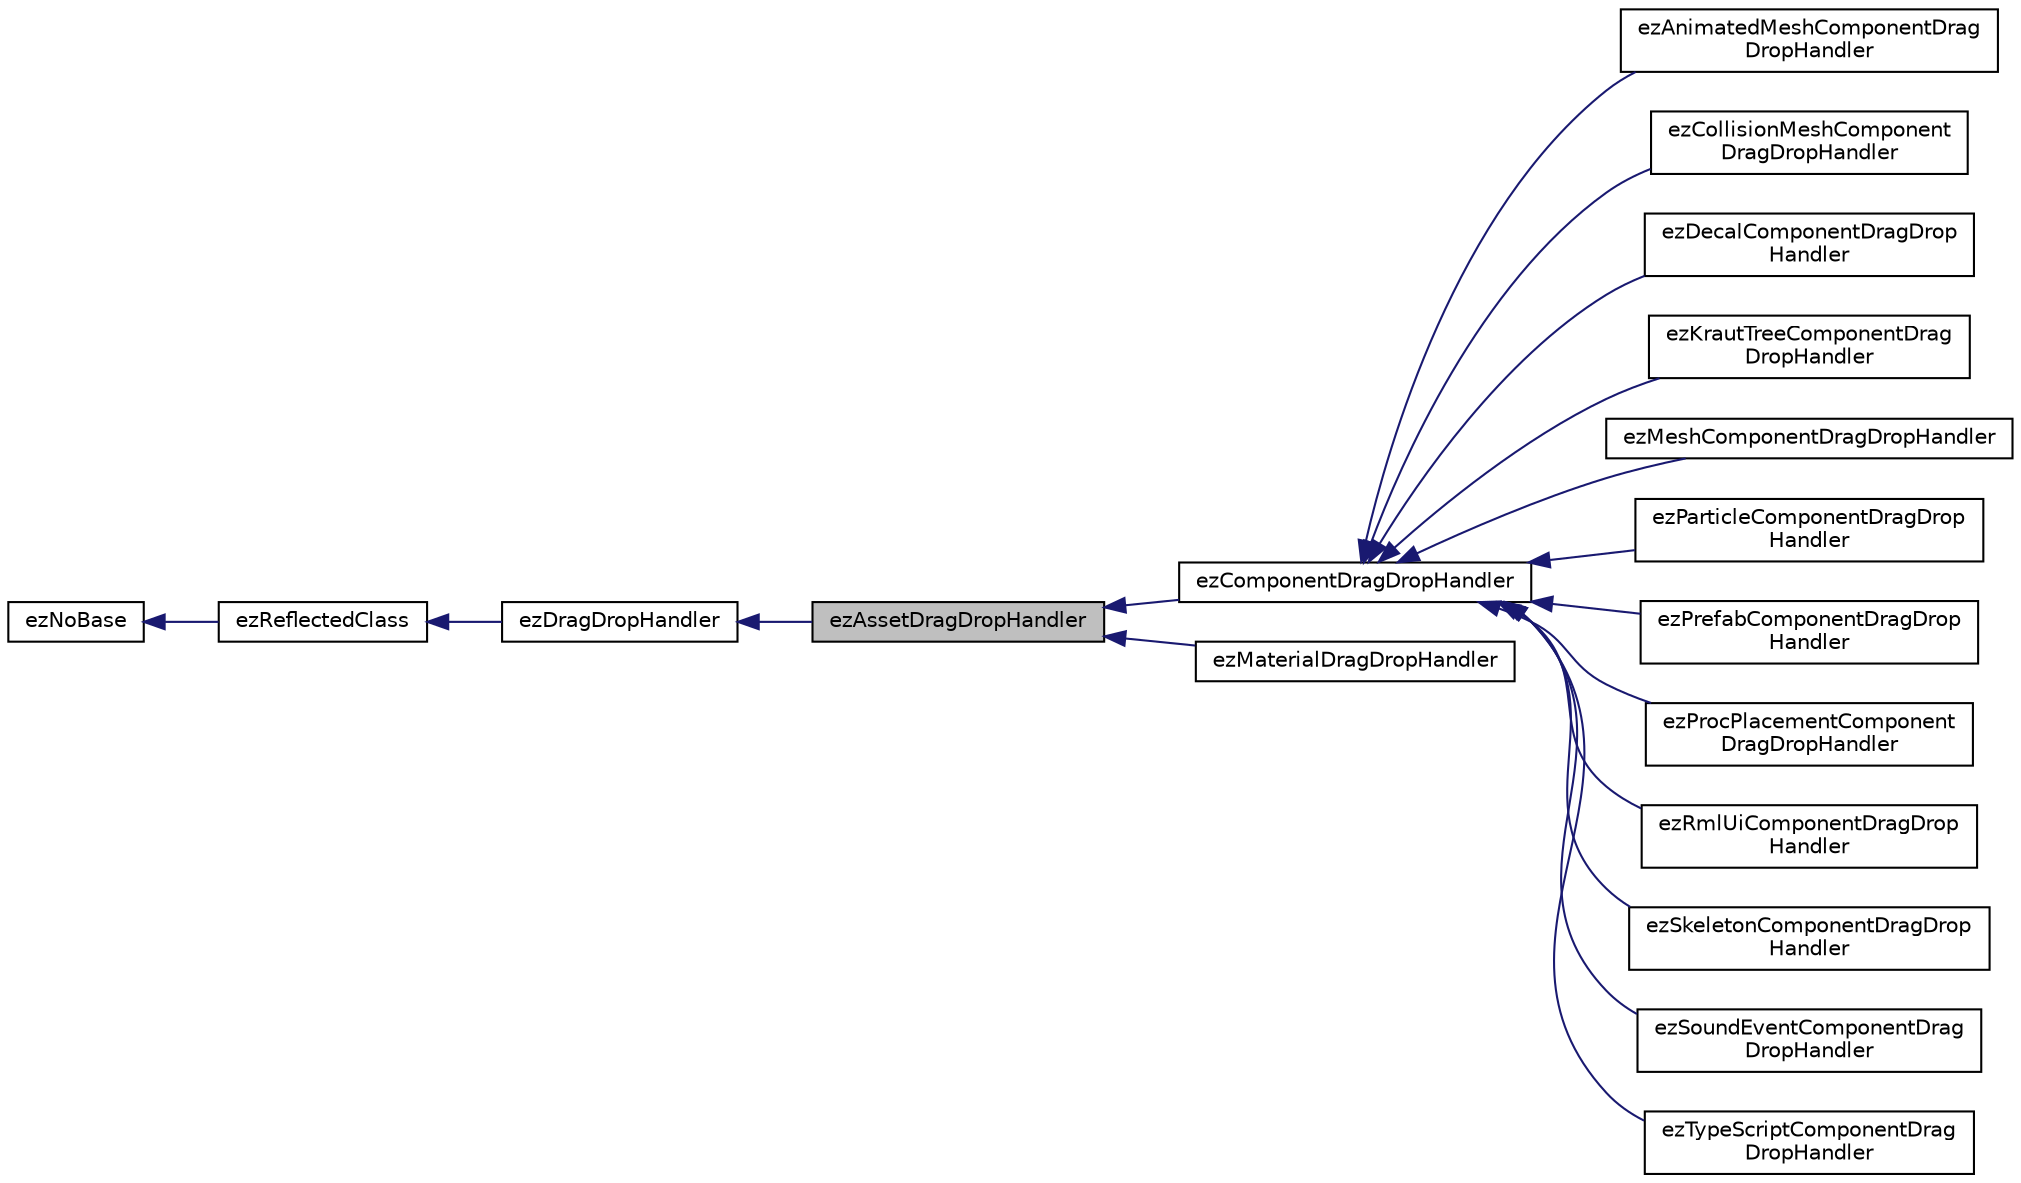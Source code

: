 digraph "ezAssetDragDropHandler"
{
 // LATEX_PDF_SIZE
  edge [fontname="Helvetica",fontsize="10",labelfontname="Helvetica",labelfontsize="10"];
  node [fontname="Helvetica",fontsize="10",shape=record];
  rankdir="LR";
  Node1 [label="ezAssetDragDropHandler",height=0.2,width=0.4,color="black", fillcolor="grey75", style="filled", fontcolor="black",tooltip=" "];
  Node2 -> Node1 [dir="back",color="midnightblue",fontsize="10",style="solid",fontname="Helvetica"];
  Node2 [label="ezDragDropHandler",height=0.2,width=0.4,color="black", fillcolor="white", style="filled",URL="$d2/d65/classez_drag_drop_handler.htm",tooltip=" "];
  Node3 -> Node2 [dir="back",color="midnightblue",fontsize="10",style="solid",fontname="Helvetica"];
  Node3 [label="ezReflectedClass",height=0.2,width=0.4,color="black", fillcolor="white", style="filled",URL="$db/d45/classez_reflected_class.htm",tooltip="All classes that should be dynamically reflectable, need to be derived from this base class."];
  Node4 -> Node3 [dir="back",color="midnightblue",fontsize="10",style="solid",fontname="Helvetica"];
  Node4 [label="ezNoBase",height=0.2,width=0.4,color="black", fillcolor="white", style="filled",URL="$d4/d02/classez_no_base.htm",tooltip="Dummy type to pass to templates and macros that expect a base type for a class that has no base."];
  Node1 -> Node5 [dir="back",color="midnightblue",fontsize="10",style="solid",fontname="Helvetica"];
  Node5 [label="ezComponentDragDropHandler",height=0.2,width=0.4,color="black", fillcolor="white", style="filled",URL="$d9/d13/classez_component_drag_drop_handler.htm",tooltip=" "];
  Node5 -> Node6 [dir="back",color="midnightblue",fontsize="10",style="solid",fontname="Helvetica"];
  Node6 [label="ezAnimatedMeshComponentDrag\lDropHandler",height=0.2,width=0.4,color="black", fillcolor="white", style="filled",URL="$d0/d55/classez_animated_mesh_component_drag_drop_handler.htm",tooltip=" "];
  Node5 -> Node7 [dir="back",color="midnightblue",fontsize="10",style="solid",fontname="Helvetica"];
  Node7 [label="ezCollisionMeshComponent\lDragDropHandler",height=0.2,width=0.4,color="black", fillcolor="white", style="filled",URL="$d1/db8/classez_collision_mesh_component_drag_drop_handler.htm",tooltip=" "];
  Node5 -> Node8 [dir="back",color="midnightblue",fontsize="10",style="solid",fontname="Helvetica"];
  Node8 [label="ezDecalComponentDragDrop\lHandler",height=0.2,width=0.4,color="black", fillcolor="white", style="filled",URL="$de/deb/classez_decal_component_drag_drop_handler.htm",tooltip=" "];
  Node5 -> Node9 [dir="back",color="midnightblue",fontsize="10",style="solid",fontname="Helvetica"];
  Node9 [label="ezKrautTreeComponentDrag\lDropHandler",height=0.2,width=0.4,color="black", fillcolor="white", style="filled",URL="$da/dfc/classez_kraut_tree_component_drag_drop_handler.htm",tooltip=" "];
  Node5 -> Node10 [dir="back",color="midnightblue",fontsize="10",style="solid",fontname="Helvetica"];
  Node10 [label="ezMeshComponentDragDropHandler",height=0.2,width=0.4,color="black", fillcolor="white", style="filled",URL="$d6/d20/classez_mesh_component_drag_drop_handler.htm",tooltip=" "];
  Node5 -> Node11 [dir="back",color="midnightblue",fontsize="10",style="solid",fontname="Helvetica"];
  Node11 [label="ezParticleComponentDragDrop\lHandler",height=0.2,width=0.4,color="black", fillcolor="white", style="filled",URL="$d3/d1e/classez_particle_component_drag_drop_handler.htm",tooltip=" "];
  Node5 -> Node12 [dir="back",color="midnightblue",fontsize="10",style="solid",fontname="Helvetica"];
  Node12 [label="ezPrefabComponentDragDrop\lHandler",height=0.2,width=0.4,color="black", fillcolor="white", style="filled",URL="$d7/dbe/classez_prefab_component_drag_drop_handler.htm",tooltip=" "];
  Node5 -> Node13 [dir="back",color="midnightblue",fontsize="10",style="solid",fontname="Helvetica"];
  Node13 [label="ezProcPlacementComponent\lDragDropHandler",height=0.2,width=0.4,color="black", fillcolor="white", style="filled",URL="$d3/dd5/classez_proc_placement_component_drag_drop_handler.htm",tooltip=" "];
  Node5 -> Node14 [dir="back",color="midnightblue",fontsize="10",style="solid",fontname="Helvetica"];
  Node14 [label="ezRmlUiComponentDragDrop\lHandler",height=0.2,width=0.4,color="black", fillcolor="white", style="filled",URL="$d4/ddd/classez_rml_ui_component_drag_drop_handler.htm",tooltip=" "];
  Node5 -> Node15 [dir="back",color="midnightblue",fontsize="10",style="solid",fontname="Helvetica"];
  Node15 [label="ezSkeletonComponentDragDrop\lHandler",height=0.2,width=0.4,color="black", fillcolor="white", style="filled",URL="$d4/d04/classez_skeleton_component_drag_drop_handler.htm",tooltip=" "];
  Node5 -> Node16 [dir="back",color="midnightblue",fontsize="10",style="solid",fontname="Helvetica"];
  Node16 [label="ezSoundEventComponentDrag\lDropHandler",height=0.2,width=0.4,color="black", fillcolor="white", style="filled",URL="$d1/d5b/classez_sound_event_component_drag_drop_handler.htm",tooltip=" "];
  Node5 -> Node17 [dir="back",color="midnightblue",fontsize="10",style="solid",fontname="Helvetica"];
  Node17 [label="ezTypeScriptComponentDrag\lDropHandler",height=0.2,width=0.4,color="black", fillcolor="white", style="filled",URL="$d4/de7/classez_type_script_component_drag_drop_handler.htm",tooltip=" "];
  Node1 -> Node18 [dir="back",color="midnightblue",fontsize="10",style="solid",fontname="Helvetica"];
  Node18 [label="ezMaterialDragDropHandler",height=0.2,width=0.4,color="black", fillcolor="white", style="filled",URL="$d7/d05/classez_material_drag_drop_handler.htm",tooltip=" "];
}

